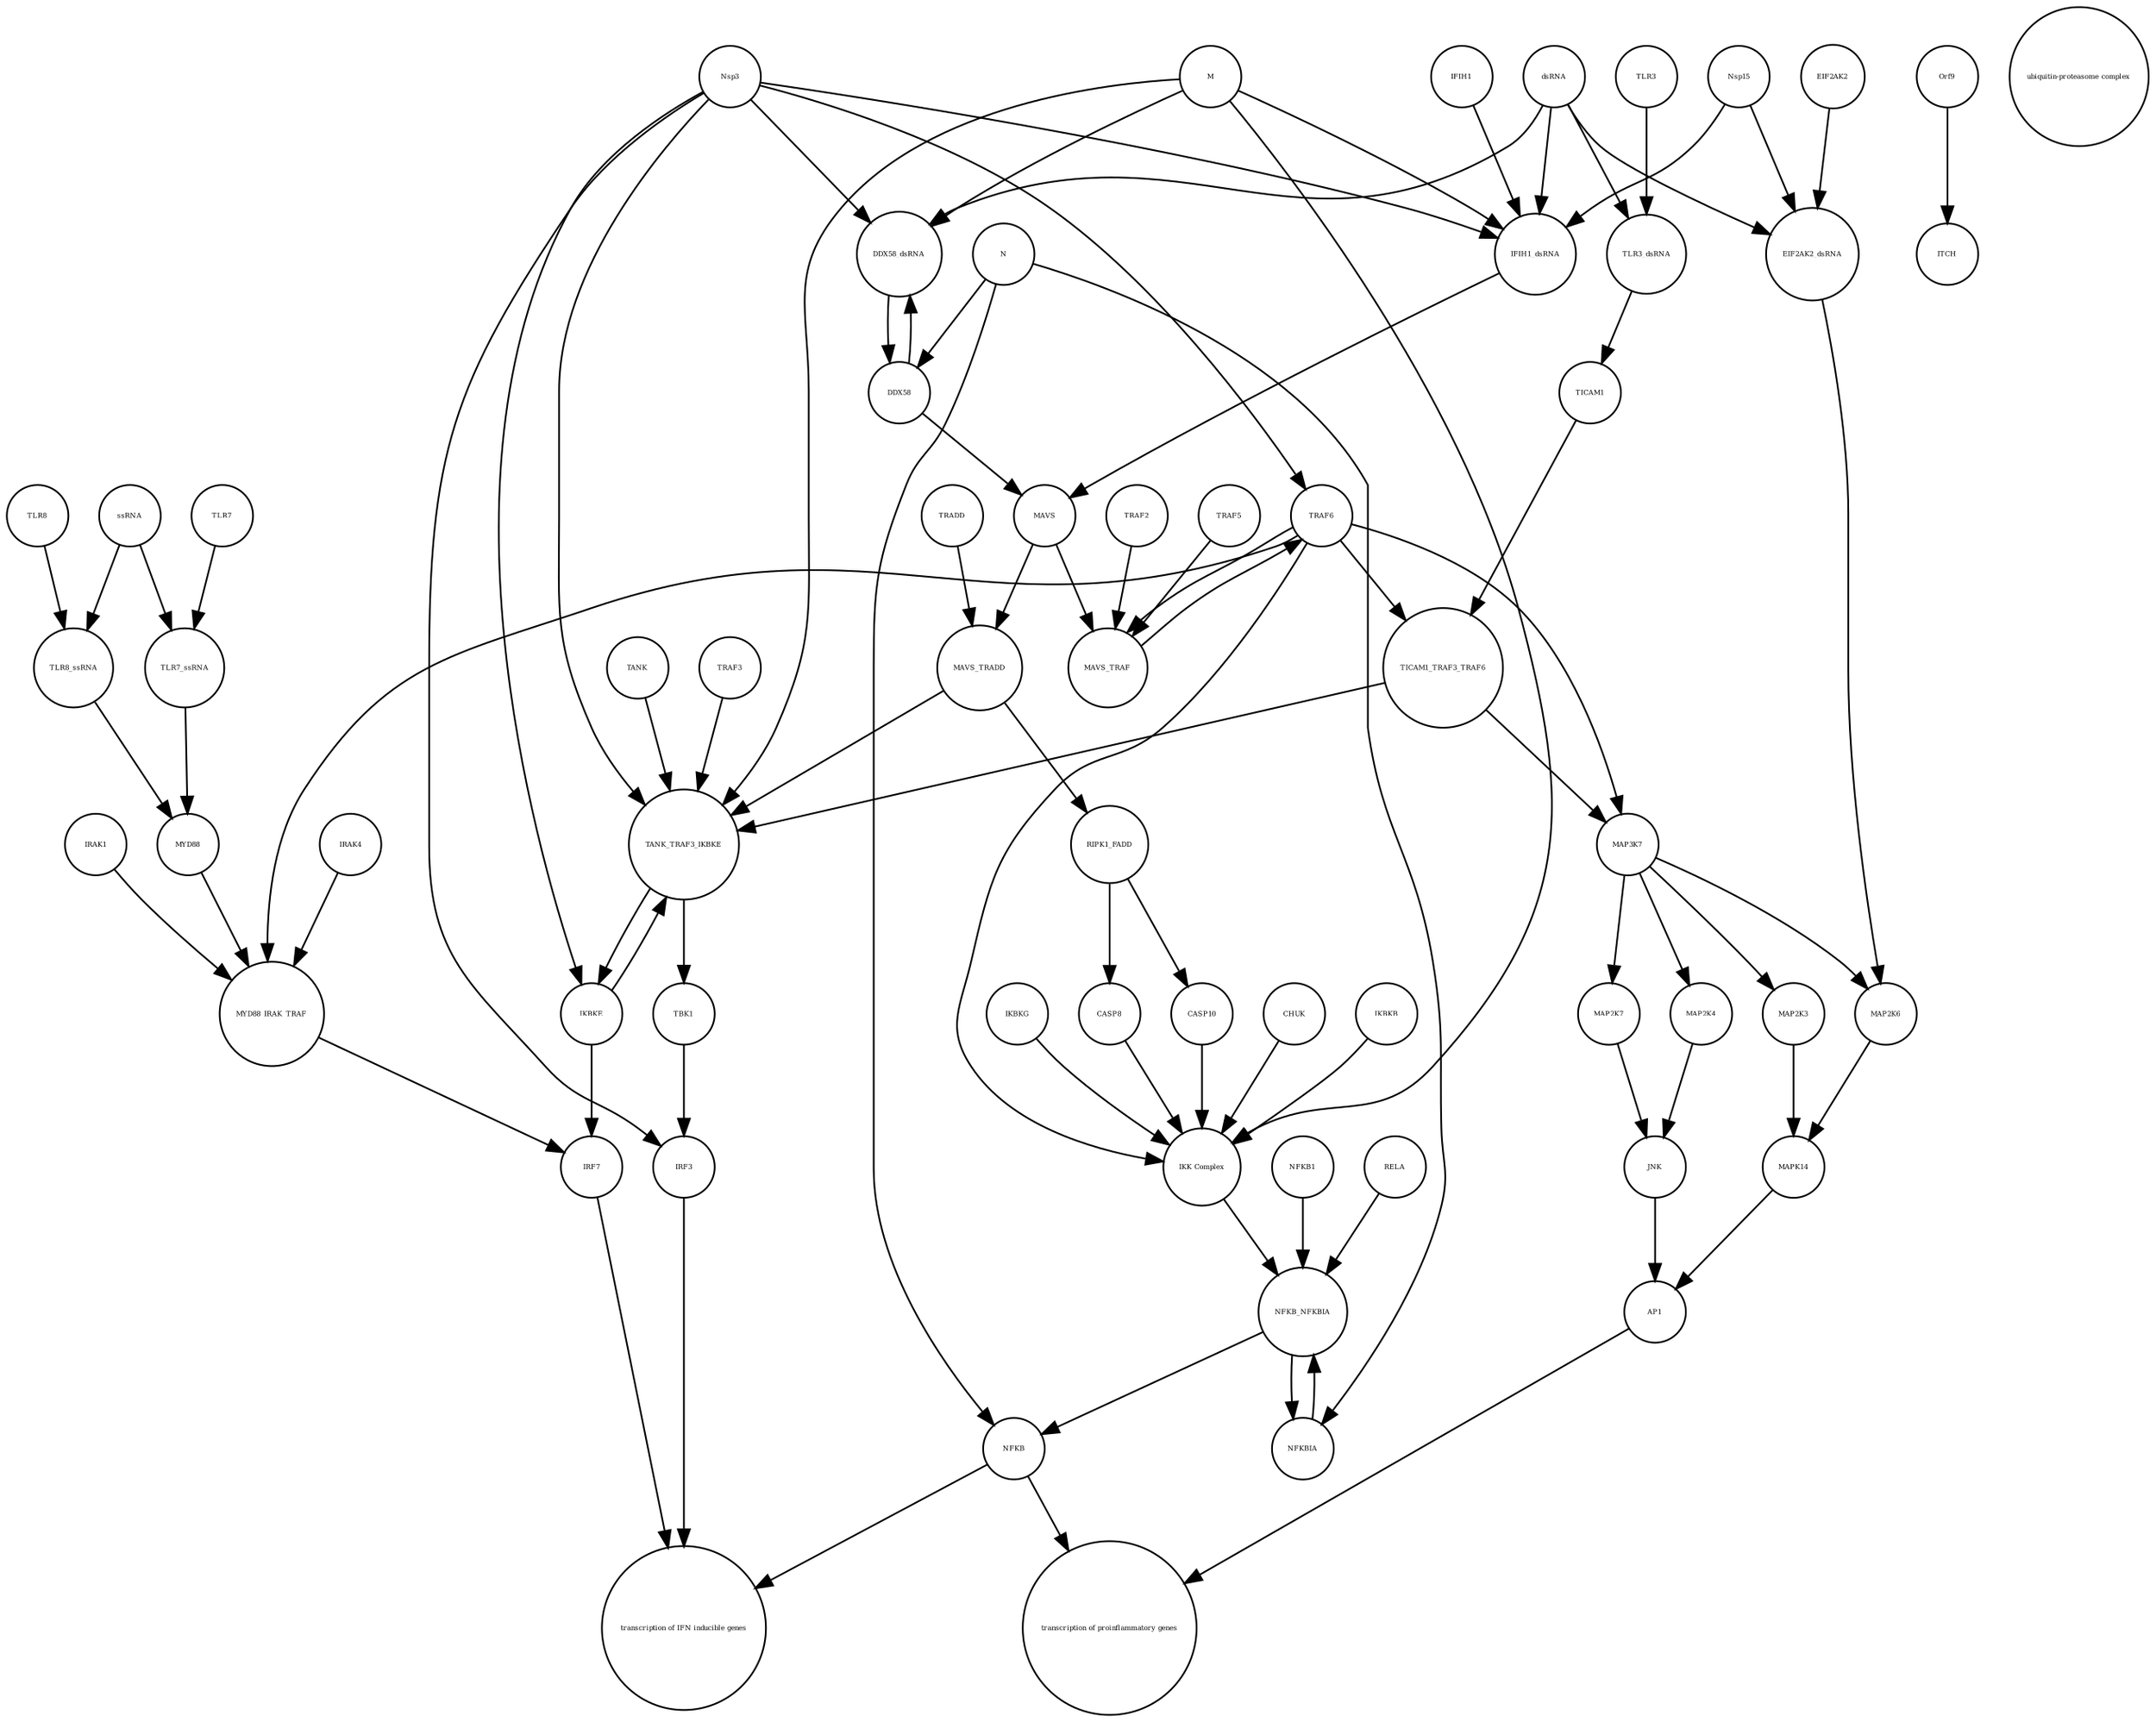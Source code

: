 strict digraph  {
TICAM1_TRAF3_TRAF6 [annotation="", bipartite=0, cls=complex, fontsize=4, label=TICAM1_TRAF3_TRAF6, shape=circle];
MAP3K7 [annotation="", bipartite=0, cls=macromolecule, fontsize=4, label=MAP3K7, shape=circle];
IRF7 [annotation=urn_miriam_hgnc_6122, bipartite=0, cls="macromolecule multimer", fontsize=4, label=IRF7, shape=circle];
"transcription of IFN inducible genes" [annotation="", bipartite=0, cls=phenotype, fontsize=4, label="transcription of IFN inducible genes", shape=circle];
AP1 [annotation="", bipartite=0, cls=complex, fontsize=4, label=AP1, shape=circle];
"transcription of proinflammatory genes" [annotation="", bipartite=0, cls=phenotype, fontsize=4, label="transcription of proinflammatory genes", shape=circle];
NFKB [annotation="", bipartite=0, cls=complex, fontsize=4, label=NFKB, shape=circle];
IRF3 [annotation=urn_miriam_hgnc_6118, bipartite=0, cls=macromolecule, fontsize=4, label=IRF3, shape=circle];
TLR7_ssRNA [annotation="", bipartite=0, cls=complex, fontsize=4, label=TLR7_ssRNA, shape=circle];
MAP2K4 [annotation="", bipartite=0, cls=macromolecule, fontsize=4, label=MAP2K4, shape=circle];
CASP8 [annotation="", bipartite=0, cls=macromolecule, fontsize=4, label=CASP8, shape=circle];
ITCH [annotation="", bipartite=0, cls=macromolecule, fontsize=4, label=ITCH, shape=circle];
ssRNA [annotation="", bipartite=0, cls="nucleic acid feature", fontsize=4, label=ssRNA, shape=circle];
CASP10 [annotation="", bipartite=0, cls=macromolecule, fontsize=4, label=CASP10, shape=circle];
NFKB_NFKBIA [annotation="", bipartite=0, cls=complex, fontsize=4, label=NFKB_NFKBIA, shape=circle];
IKBKG [annotation="", bipartite=0, cls=macromolecule, fontsize=4, label=IKBKG, shape=circle];
TRAF6 [annotation=urn_miriam_hgnc_12036, bipartite=0, cls=macromolecule, fontsize=4, label=TRAF6, shape=circle];
RIPK1_FADD [annotation="", bipartite=0, cls=complex, fontsize=4, label=RIPK1_FADD, shape=circle];
TANK [annotation="", bipartite=0, cls=macromolecule, fontsize=4, label=TANK, shape=circle];
CHUK [annotation="", bipartite=0, cls=macromolecule, fontsize=4, label=CHUK, shape=circle];
TRADD [annotation=urn_miriam_hgnc_12030, bipartite=0, cls=macromolecule, fontsize=4, label=TRADD, shape=circle];
TLR3 [annotation=urn_miriam_hgnc_11849, bipartite=0, cls="macromolecule multimer", fontsize=4, label=TLR3, shape=circle];
MAVS_TRAF [annotation="", bipartite=0, cls=complex, fontsize=4, label=MAVS_TRAF, shape=circle];
"ubiquitin-proteasome complex" [annotation="", bipartite=0, cls=complex, fontsize=4, label="ubiquitin-proteasome complex", shape=circle];
MYD88 [annotation="", bipartite=0, cls=macromolecule, fontsize=4, label=MYD88, shape=circle];
EIF2AK2 [annotation=urn_miriam_hgnc_9437, bipartite=0, cls=macromolecule, fontsize=4, label=EIF2AK2, shape=circle];
NFKBIA [annotation=urn_miriam_hgnc_7797, bipartite=0, cls=macromolecule, fontsize=4, label=NFKBIA, shape=circle];
TLR7 [annotation=urn_miriam_hgnc_15631, bipartite=0, cls=macromolecule, fontsize=4, label=TLR7, shape=circle];
EIF2AK2_dsRNA [annotation="", bipartite=0, cls=complex, fontsize=4, label=EIF2AK2_dsRNA, shape=circle];
IFIH1_dsRNA [annotation="", bipartite=0, cls=complex, fontsize=4, label=IFIH1_dsRNA, shape=circle];
MAVS_TRADD [annotation="", bipartite=0, cls=complex, fontsize=4, label=MAVS_TRADD, shape=circle];
IFIH1 [annotation=urn_miriam_hgnc_18873, bipartite=0, cls=macromolecule, fontsize=4, label=IFIH1, shape=circle];
IKBKB [annotation="", bipartite=0, cls=macromolecule, fontsize=4, label=IKBKB, shape=circle];
MAP2K6 [annotation="", bipartite=0, cls=macromolecule, fontsize=4, label=MAP2K6, shape=circle];
TLR3_dsRNA [annotation="", bipartite=0, cls=complex, fontsize=4, label=TLR3_dsRNA, shape=circle];
TRAF3 [annotation="", bipartite=0, cls=macromolecule, fontsize=4, label=TRAF3, shape=circle];
MAVS [annotation=urn_miriam_hgnc_29233, bipartite=0, cls="macromolecule multimer", fontsize=4, label=MAVS, shape=circle];
IRAK4 [annotation=urn_miriam_hgnc_17967, bipartite=0, cls=macromolecule, fontsize=4, label=IRAK4, shape=circle];
DDX58 [annotation=urn_miriam_hgnc_19102, bipartite=0, cls=macromolecule, fontsize=4, label=DDX58, shape=circle];
Nsp15 [annotation=urn_miriam_ncbiprotein_1802476818, bipartite=0, cls=macromolecule, fontsize=4, label=Nsp15, shape=circle];
N [annotation=urn_miriam_ncbiprotein_1798174255, bipartite=0, cls=macromolecule, fontsize=4, label=N, shape=circle];
TICAM1 [annotation=urn_miriam_hgnc_18348, bipartite=0, cls=macromolecule, fontsize=4, label=TICAM1, shape=circle];
MAP2K3 [annotation="", bipartite=0, cls=macromolecule, fontsize=4, label=MAP2K3, shape=circle];
TLR8 [annotation=urn_miriam_hgnc_15632, bipartite=0, cls=macromolecule, fontsize=4, label=TLR8, shape=circle];
MAPK14 [annotation="", bipartite=0, cls=macromolecule, fontsize=4, label=MAPK14, shape=circle];
M [annotation=urn_miriam_ncbiprotein_1796318601, bipartite=0, cls=macromolecule, fontsize=4, label=M, shape=circle];
TBK1 [annotation="", bipartite=0, cls=macromolecule, fontsize=4, label=TBK1, shape=circle];
Orf9 [annotation=urn_miriam_uniprot_P59636, bipartite=0, cls=macromolecule, fontsize=4, label=Orf9, shape=circle];
dsRNA [annotation="", bipartite=0, cls="nucleic acid feature", fontsize=4, label=dsRNA, shape=circle];
IRAK1 [annotation=urn_miriam_hgnc_6112, bipartite=0, cls=macromolecule, fontsize=4, label=IRAK1, shape=circle];
"IKK Complex" [annotation="", bipartite=0, cls=complex, fontsize=4, label="IKK Complex", shape=circle];
TRAF2 [annotation=urn_miriam_hgnc_12032, bipartite=0, cls=macromolecule, fontsize=4, label=TRAF2, shape=circle];
Nsp3 [annotation=urn_miriam_ncbiprotein_1802476807, bipartite=0, cls=macromolecule, fontsize=4, label=Nsp3, shape=circle];
IKBKE [annotation=urn_miriam_hgnc_14552, bipartite=0, cls=macromolecule, fontsize=4, label=IKBKE, shape=circle];
JNK [annotation="", bipartite=0, cls=complex, fontsize=4, label=JNK, shape=circle];
TANK_TRAF3_IKBKE [annotation="", bipartite=0, cls=complex, fontsize=4, label=TANK_TRAF3_IKBKE, shape=circle];
RELA [annotation="", bipartite=0, cls=macromolecule, fontsize=4, label=RELA, shape=circle];
MAP2K7 [annotation="", bipartite=0, cls=macromolecule, fontsize=4, label=MAP2K7, shape=circle];
TRAF5 [annotation=urn_miriam_hgnc_12035, bipartite=0, cls=macromolecule, fontsize=4, label=TRAF5, shape=circle];
NFKB1 [annotation="", bipartite=0, cls=macromolecule, fontsize=4, label=NFKB1, shape=circle];
TLR8_ssRNA [annotation="", bipartite=0, cls=complex, fontsize=4, label=TLR8_ssRNA, shape=circle];
MYD88_IRAK_TRAF [annotation="", bipartite=0, cls=complex, fontsize=4, label=MYD88_IRAK_TRAF, shape=circle];
DDX58_dsRNA [annotation="", bipartite=0, cls=complex, fontsize=4, label=DDX58_dsRNA, shape=circle];
TICAM1_TRAF3_TRAF6 -> MAP3K7  [annotation="", interaction_type=stimulation];
TICAM1_TRAF3_TRAF6 -> TANK_TRAF3_IKBKE  [annotation="urn_miriam_pubmed_19380580|urn_miriam_pubmed_19366914|urn_miriam_taxonomy_694009", interaction_type=stimulation];
MAP3K7 -> MAP2K3  [annotation=urn_miriam_pubmed_19366914, interaction_type=catalysis];
MAP3K7 -> MAP2K6  [annotation=urn_miriam_pubmed_19366914, interaction_type=catalysis];
MAP3K7 -> MAP2K7  [annotation=urn_miriam_pubmed_19366914, interaction_type=catalysis];
MAP3K7 -> MAP2K4  [annotation=urn_miriam_pubmed_19366914, interaction_type=catalysis];
IRF7 -> "transcription of IFN inducible genes"  [annotation="", interaction_type=stimulation];
AP1 -> "transcription of proinflammatory genes"  [annotation="", interaction_type=stimulation];
NFKB -> "transcription of proinflammatory genes"  [annotation="", interaction_type=stimulation];
NFKB -> "transcription of IFN inducible genes"  [annotation="", interaction_type=stimulation];
IRF3 -> "transcription of IFN inducible genes"  [annotation="", interaction_type=stimulation];
TLR7_ssRNA -> MYD88  [annotation=urn_miriam_pubmed_19366914, interaction_type=stimulation];
MAP2K4 -> JNK  [annotation=urn_miriam_pubmed_19366914, interaction_type=catalysis];
CASP8 -> "IKK Complex"  [annotation="urn_miriam_pubmed_19366914|urn_miriam_pubmed_20303872|urn_miriam_pubmed_17705188|urn_miriam_pubmed_694009", interaction_type=stimulation];
ssRNA -> TLR7_ssRNA  [annotation="", interaction_type=production];
ssRNA -> TLR8_ssRNA  [annotation="", interaction_type=production];
CASP10 -> "IKK Complex"  [annotation="urn_miriam_pubmed_19366914|urn_miriam_pubmed_20303872|urn_miriam_pubmed_17705188|urn_miriam_pubmed_694009", interaction_type=stimulation];
NFKB_NFKBIA -> NFKBIA  [annotation="", interaction_type=production];
NFKB_NFKBIA -> NFKB  [annotation="", interaction_type=production];
IKBKG -> "IKK Complex"  [annotation="", interaction_type=production];
TRAF6 -> MYD88_IRAK_TRAF  [annotation="", interaction_type=production];
TRAF6 -> TICAM1_TRAF3_TRAF6  [annotation="", interaction_type=production];
TRAF6 -> "IKK Complex"  [annotation="urn_miriam_pubmed_19366914|urn_miriam_pubmed_20303872|urn_miriam_pubmed_17705188|urn_miriam_pubmed_694009", interaction_type=stimulation];
TRAF6 -> MAVS_TRAF  [annotation="", interaction_type=production];
TRAF6 -> MAP3K7  [annotation=urn_miriam_pubmed_19366914, interaction_type=stimulation];
RIPK1_FADD -> CASP10  [annotation=urn_miriam_pubmed_20303872, interaction_type=stimulation];
RIPK1_FADD -> CASP8  [annotation=urn_miriam_pubmed_19366914, interaction_type=stimulation];
TANK -> TANK_TRAF3_IKBKE  [annotation="", interaction_type=production];
CHUK -> "IKK Complex"  [annotation="", interaction_type=production];
TRADD -> MAVS_TRADD  [annotation="", interaction_type=production];
TLR3 -> TLR3_dsRNA  [annotation="", interaction_type=production];
MAVS_TRAF -> TRAF6  [annotation=urn_miriam_pubmed_19366914, interaction_type=catalysis];
MYD88 -> MYD88_IRAK_TRAF  [annotation="", interaction_type=production];
EIF2AK2 -> EIF2AK2_dsRNA  [annotation="", interaction_type=production];
NFKBIA -> NFKB_NFKBIA  [annotation="", interaction_type=production];
TLR7 -> TLR7_ssRNA  [annotation="", interaction_type=production];
EIF2AK2_dsRNA -> MAP2K6  [annotation=urn_miriam_pubmed_19366914, interaction_type=stimulation];
IFIH1_dsRNA -> MAVS  [annotation=urn_miriam_pubmed_25581309, interaction_type=catalysis];
MAVS_TRADD -> RIPK1_FADD  [annotation=urn_miriam_pubmed_19366914, interaction_type=stimulation];
MAVS_TRADD -> TANK_TRAF3_IKBKE  [annotation="urn_miriam_pubmed_19366914|urn_miriam_pubmed_27164085|urn_miriam_pubmed_19380580|urn_miriam_taxonomy_694009", interaction_type=stimulation];
IFIH1 -> IFIH1_dsRNA  [annotation="", interaction_type=production];
IKBKB -> "IKK Complex"  [annotation="", interaction_type=production];
MAP2K6 -> MAPK14  [annotation=urn_miriam_pubmed_19366914, interaction_type=catalysis];
TLR3_dsRNA -> TICAM1  [annotation=urn_miriam_pubmed_20303872, interaction_type=stimulation];
TRAF3 -> TANK_TRAF3_IKBKE  [annotation="", interaction_type=production];
MAVS -> MAVS_TRADD  [annotation="", interaction_type=production];
MAVS -> MAVS_TRAF  [annotation="", interaction_type=production];
IRAK4 -> MYD88_IRAK_TRAF  [annotation="", interaction_type=production];
DDX58 -> MAVS  [annotation=urn_miriam_pubmed_25581309, interaction_type=catalysis];
DDX58 -> DDX58_dsRNA  [annotation="", interaction_type=production];
Nsp15 -> IFIH1_dsRNA  [annotation="urn_miriam_pubmed_28484023|urn_miriam_pubmed_19380580|urn_miriam_pubmed_31226023|urn_miriam_taxonomy_694009", interaction_type=inhibition];
Nsp15 -> EIF2AK2_dsRNA  [annotation="urn_miriam_pubmed_28484023|urn_miriam_pubmed_19366914|urn_miriam_taxonomy_694009", interaction_type=inhibition];
N -> DDX58  [annotation="urn_miriam_pubmed_25581309|urn_miriam_pubmed_28148787|urn_miriam_taxonomy_694009", interaction_type=inhibition];
N -> NFKBIA  [annotation="urn_miriam_pubmed_16143815|urn_miriam_taxonomy_694009", interaction_type=stimulation];
N -> NFKB  [annotation="urn_miriam_pubmed_16143815|urn_miriam_taxonomy_694009", interaction_type=stimulation];
TICAM1 -> TICAM1_TRAF3_TRAF6  [annotation="", interaction_type=production];
MAP2K3 -> MAPK14  [annotation=urn_miriam_pubmed_19366914, interaction_type=catalysis];
TLR8 -> TLR8_ssRNA  [annotation="", interaction_type=production];
MAPK14 -> AP1  [annotation=urn_miriam_pubmed_19366914, interaction_type=stimulation];
M -> IFIH1_dsRNA  [annotation="urn_miriam_pubmed_28484023|urn_miriam_pubmed_19380580|urn_miriam_pubmed_31226023|urn_miriam_taxonomy_694009", interaction_type=inhibition];
M -> DDX58_dsRNA  [annotation="urn_miriam_pubmed_20303872|urn_miriam_pubmed_19380580|urn_miriam_pubmed_31226023|urn_miriam_taxonomy_694009", interaction_type=inhibition];
M -> TANK_TRAF3_IKBKE  [annotation="urn_miriam_pubmed_19366914|urn_miriam_pubmed_27164085|urn_miriam_pubmed_19380580|urn_miriam_taxonomy_694009", interaction_type=inhibition];
M -> "IKK Complex"  [annotation="urn_miriam_pubmed_19366914|urn_miriam_pubmed_20303872|urn_miriam_pubmed_17705188|urn_miriam_pubmed_694009", interaction_type=inhibition];
TBK1 -> IRF3  [annotation=urn_miriam_pubmed_25581309, interaction_type=catalysis];
Orf9 -> ITCH  [annotation="urn_miriam_pubmed_25135833|urn_miriam_taxonomy_694009", interaction_type=stimulation];
dsRNA -> IFIH1_dsRNA  [annotation="", interaction_type=production];
dsRNA -> TLR3_dsRNA  [annotation="", interaction_type=production];
dsRNA -> EIF2AK2_dsRNA  [annotation="", interaction_type=production];
dsRNA -> DDX58_dsRNA  [annotation="", interaction_type=production];
IRAK1 -> MYD88_IRAK_TRAF  [annotation="", interaction_type=production];
"IKK Complex" -> NFKB_NFKBIA  [annotation=urn_miriam_pubmed_19366914, interaction_type=catalysis];
TRAF2 -> MAVS_TRAF  [annotation="", interaction_type=production];
Nsp3 -> IFIH1_dsRNA  [annotation="urn_miriam_pubmed_28484023|urn_miriam_pubmed_19380580|urn_miriam_pubmed_31226023|urn_miriam_taxonomy_694009", interaction_type=inhibition];
Nsp3 -> IKBKE  [annotation="urn_miriam_pubmed_20303872|urn_miriam_pubmed_31226023|urn_miriam_taxonomy_694009", interaction_type=inhibition];
Nsp3 -> IRF3  [annotation="urn_miriam_pubmed_17761676|urn_miriam_pubmed_31226023|urn_miriam_taxonomy_694009", interaction_type=inhibition];
Nsp3 -> DDX58_dsRNA  [annotation="urn_miriam_pubmed_20303872|urn_miriam_pubmed_19380580|urn_miriam_pubmed_31226023|urn_miriam_taxonomy_694009", interaction_type=inhibition];
Nsp3 -> TRAF6  [annotation="urn_miriam_pubmed_27164085|urn_miriam_taxonomy_694009", interaction_type=catalysis];
Nsp3 -> TANK_TRAF3_IKBKE  [annotation="urn_miriam_pubmed_19366914|urn_miriam_pubmed_27164085|urn_miriam_pubmed_19380580|urn_miriam_taxonomy_694009", interaction_type=inhibition];
IKBKE -> TANK_TRAF3_IKBKE  [annotation="", interaction_type=production];
IKBKE -> IRF7  [annotation=urn_miriam_pubmed_20303872, interaction_type=catalysis];
JNK -> AP1  [annotation=urn_miriam_pubmed_19366914, interaction_type=stimulation];
TANK_TRAF3_IKBKE -> IKBKE  [annotation="urn_miriam_pubmed_20303872|urn_miriam_pubmed_31226023|urn_miriam_taxonomy_694009", interaction_type=stimulation];
TANK_TRAF3_IKBKE -> TBK1  [annotation=urn_miriam_pubmed_20303872, interaction_type=stimulation];
RELA -> NFKB_NFKBIA  [annotation="", interaction_type=production];
MAP2K7 -> JNK  [annotation=urn_miriam_pubmed_19366914, interaction_type=catalysis];
TRAF5 -> MAVS_TRAF  [annotation="", interaction_type=production];
NFKB1 -> NFKB_NFKBIA  [annotation="", interaction_type=production];
TLR8_ssRNA -> MYD88  [annotation=urn_miriam_pubmed_19366914, interaction_type=stimulation];
MYD88_IRAK_TRAF -> IRF7  [annotation=urn_miriam_pubmed_20303872, interaction_type=catalysis];
DDX58_dsRNA -> DDX58  [annotation="urn_miriam_pubmed_25581309|urn_miriam_pubmed_28148787|urn_miriam_taxonomy_694009", interaction_type=catalysis];
}

